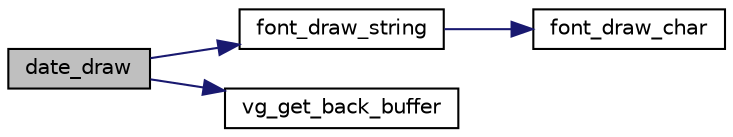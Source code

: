 digraph "date_draw"
{
 // LATEX_PDF_SIZE
  edge [fontname="Helvetica",fontsize="10",labelfontname="Helvetica",labelfontsize="10"];
  node [fontname="Helvetica",fontsize="10",shape=record];
  rankdir="LR";
  Node1 [label="date_draw",height=0.2,width=0.4,color="black", fillcolor="grey75", style="filled", fontcolor="black",tooltip="Draws a date to the given screen coordiantes."];
  Node1 -> Node2 [color="midnightblue",fontsize="10",style="solid",fontname="Helvetica"];
  Node2 [label="font_draw_string",height=0.2,width=0.4,color="black", fillcolor="white", style="filled",URL="$group__font.html#ga84590018142e55d772b7ce9733c06ecf",tooltip="Draws a given string to the given coordinates in the given buffer."];
  Node2 -> Node3 [color="midnightblue",fontsize="10",style="solid",fontname="Helvetica"];
  Node3 [label="font_draw_char",height=0.2,width=0.4,color="black", fillcolor="white", style="filled",URL="$group__font.html#gaa049c74a42572fa8713f9d08ddf42fc1",tooltip="Draws a given char to the given coordinates in the given buffer."];
  Node1 -> Node4 [color="midnightblue",fontsize="10",style="solid",fontname="Helvetica"];
  Node4 [label="vg_get_back_buffer",height=0.2,width=0.4,color="black", fillcolor="white", style="filled",URL="$group__video__gr.html#gaecb0fe68de84fcbe553f77d62b37c69b",tooltip="Gets the back buffer."];
}
